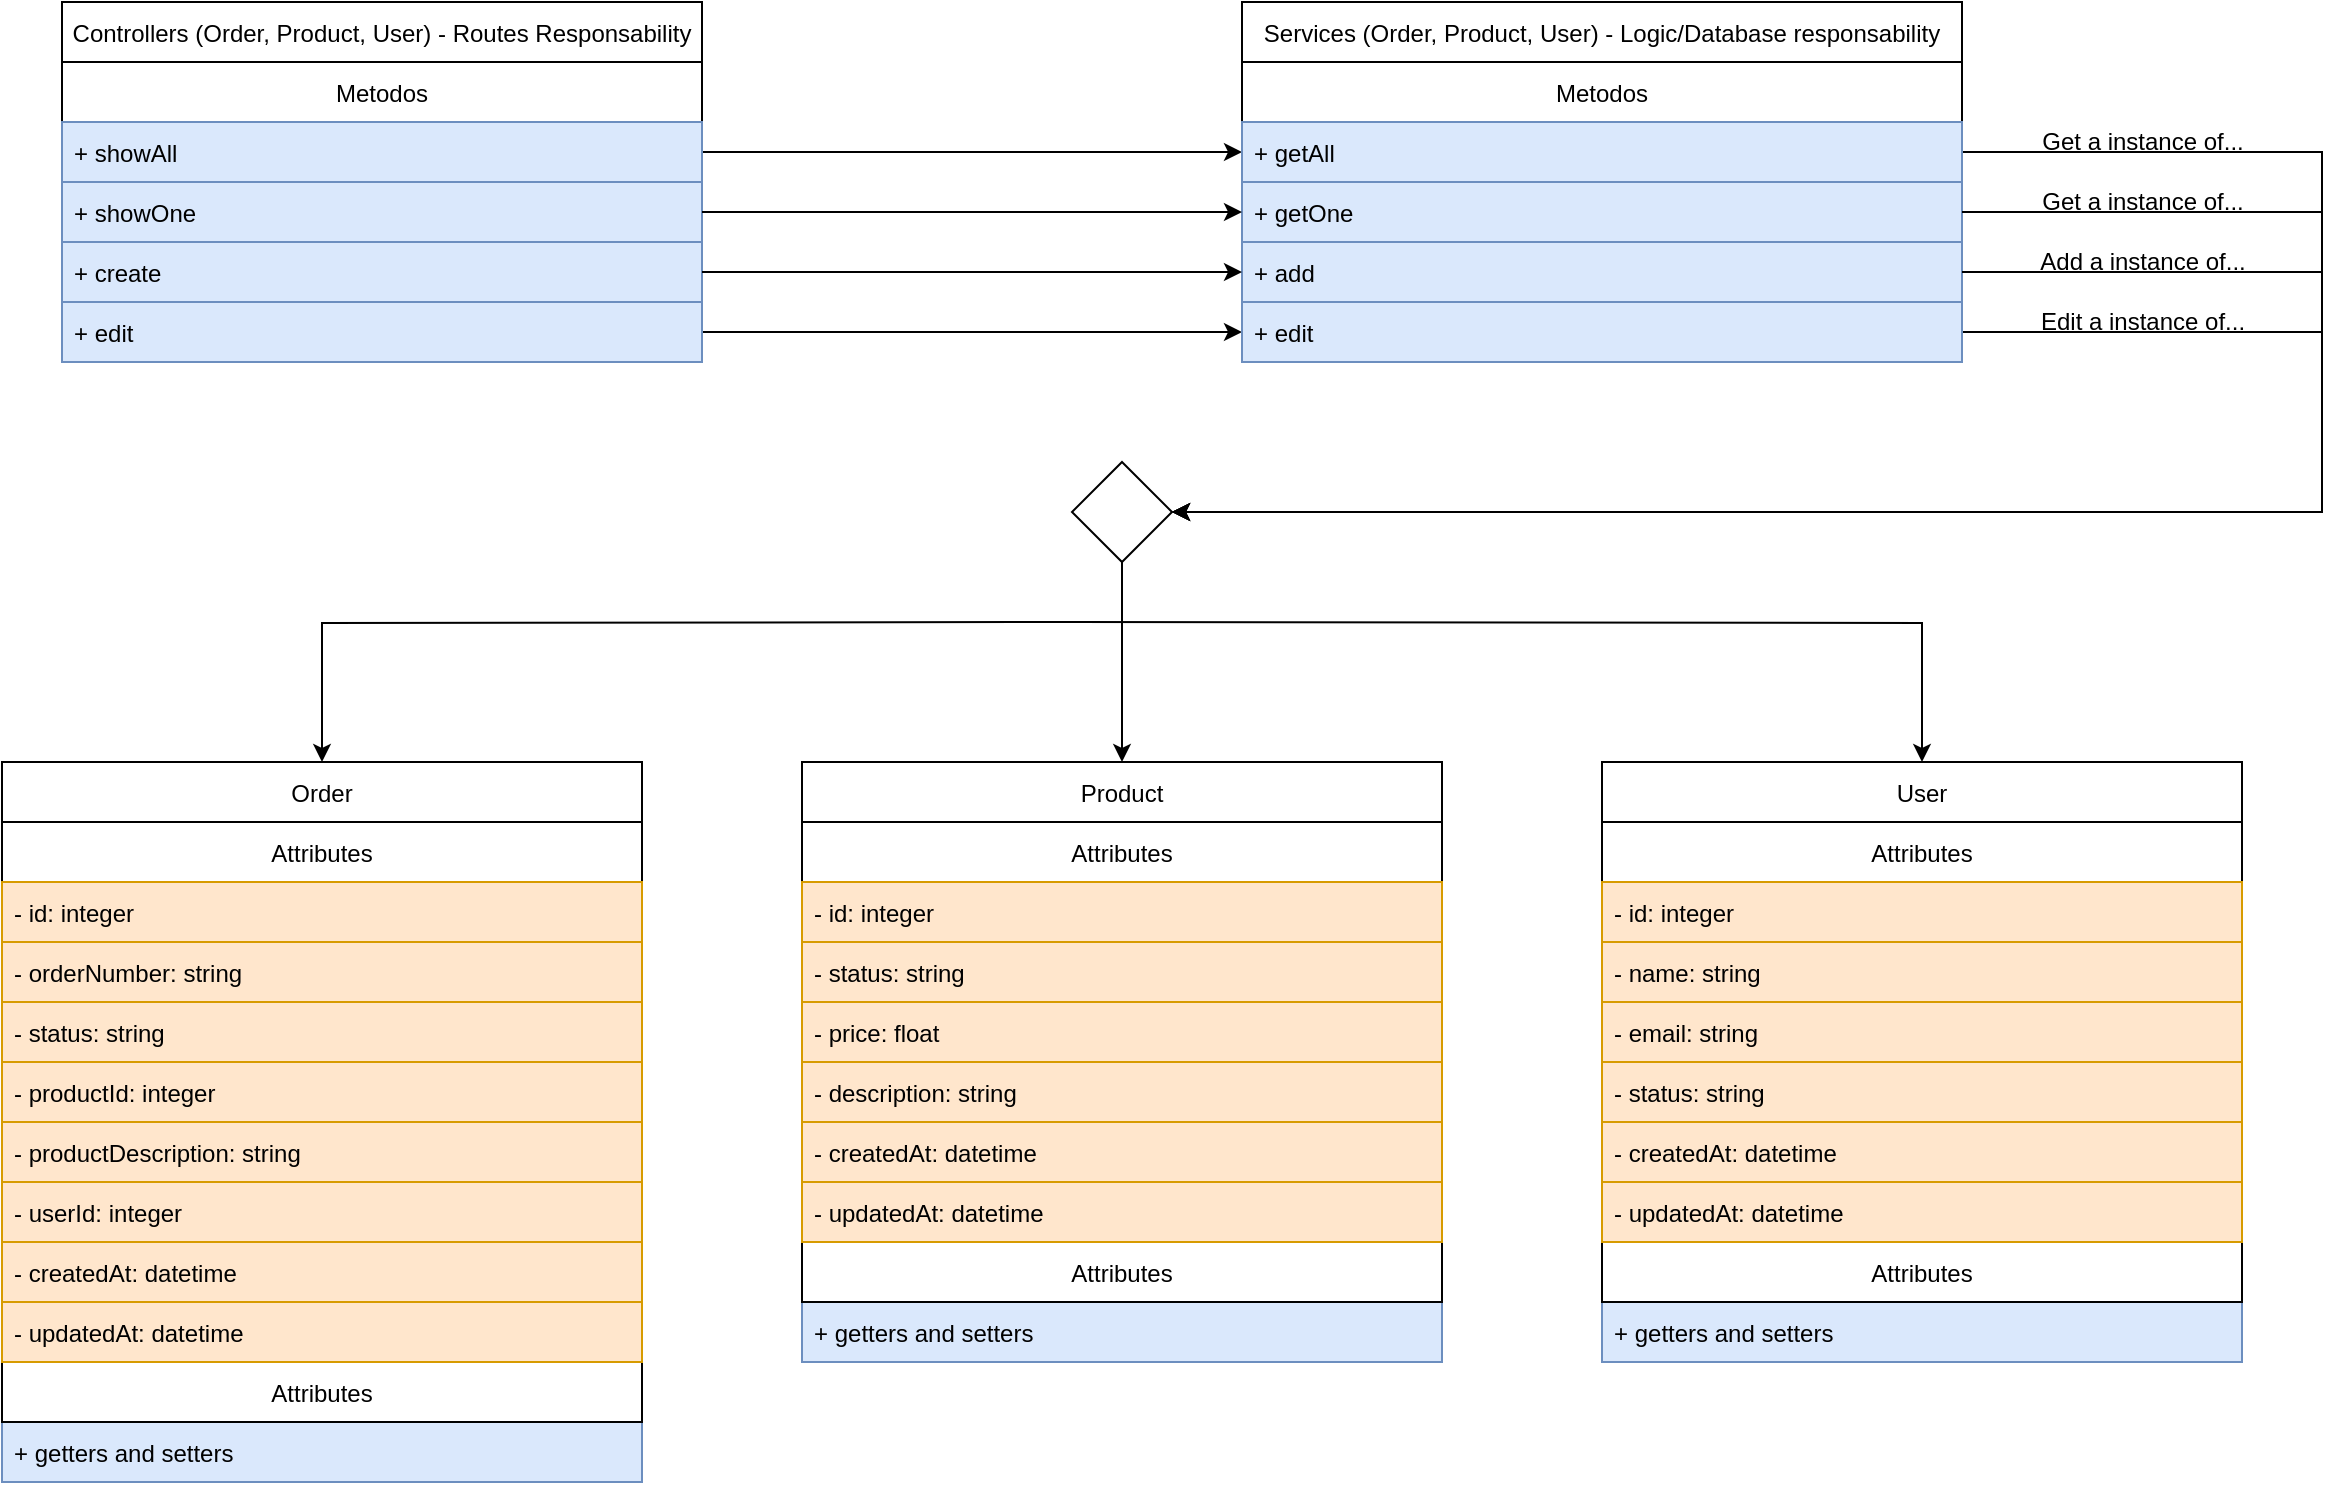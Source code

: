 <mxfile version="17.3.0" type="github"><diagram id="NjwotR1LPaBk0Te9oib_" name="Page-1"><mxGraphModel dx="2324" dy="2016" grid="1" gridSize="10" guides="1" tooltips="1" connect="1" arrows="1" fold="1" page="1" pageScale="1" pageWidth="827" pageHeight="1169" math="0" shadow="0"><root><mxCell id="0"/><mxCell id="1" parent="0"/><mxCell id="MldKvat55RZq5oezh6W1-20" style="edgeStyle=orthogonalEdgeStyle;rounded=0;orthogonalLoop=1;jettySize=auto;html=1;exitX=1;exitY=0.5;exitDx=0;exitDy=0;entryX=0;entryY=0.5;entryDx=0;entryDy=0;" edge="1" parent="1" source="MldKvat55RZq5oezh6W1-6" target="MldKvat55RZq5oezh6W1-14"><mxGeometry relative="1" as="geometry"/></mxCell><mxCell id="MldKvat55RZq5oezh6W1-6" value="Controllers (Order, Product, User) - Routes Responsability" style="swimlane;fontStyle=0;childLayout=stackLayout;horizontal=1;startSize=30;horizontalStack=0;resizeParent=1;resizeParentMax=0;resizeLast=0;collapsible=1;marginBottom=0;" vertex="1" parent="1"><mxGeometry x="-650" y="-60" width="320" height="150" as="geometry"/></mxCell><mxCell id="MldKvat55RZq5oezh6W1-7" value="Metodos" style="text;strokeColor=none;fillColor=none;align=center;verticalAlign=middle;spacingLeft=4;spacingRight=4;overflow=hidden;points=[[0,0.5],[1,0.5]];portConstraint=eastwest;rotatable=0;" vertex="1" parent="MldKvat55RZq5oezh6W1-6"><mxGeometry y="30" width="320" height="30" as="geometry"/></mxCell><mxCell id="MldKvat55RZq5oezh6W1-9" value="+ showAll" style="text;strokeColor=#6c8ebf;fillColor=#dae8fc;align=left;verticalAlign=middle;spacingLeft=4;spacingRight=4;overflow=hidden;points=[[0,0.5],[1,0.5]];portConstraint=eastwest;rotatable=0;shadow=0;perimeterSpacing=3;" vertex="1" parent="MldKvat55RZq5oezh6W1-6"><mxGeometry y="60" width="320" height="30" as="geometry"/></mxCell><mxCell id="MldKvat55RZq5oezh6W1-11" value="+ showOne" style="text;strokeColor=#6c8ebf;fillColor=#dae8fc;align=left;verticalAlign=middle;spacingLeft=4;spacingRight=4;overflow=hidden;points=[[0,0.5],[1,0.5]];portConstraint=eastwest;rotatable=0;" vertex="1" parent="MldKvat55RZq5oezh6W1-6"><mxGeometry y="90" width="320" height="30" as="geometry"/></mxCell><mxCell id="MldKvat55RZq5oezh6W1-12" value="+ create" style="text;strokeColor=#6c8ebf;fillColor=#dae8fc;align=left;verticalAlign=middle;spacingLeft=4;spacingRight=4;overflow=hidden;points=[[0,0.5],[1,0.5]];portConstraint=eastwest;rotatable=0;" vertex="1" parent="MldKvat55RZq5oezh6W1-6"><mxGeometry y="120" width="320" height="30" as="geometry"/></mxCell><mxCell id="MldKvat55RZq5oezh6W1-23" style="edgeStyle=orthogonalEdgeStyle;rounded=0;orthogonalLoop=1;jettySize=auto;html=1;exitX=1;exitY=0.5;exitDx=0;exitDy=0;entryX=0;entryY=0.5;entryDx=0;entryDy=0;" edge="1" parent="1" source="MldKvat55RZq5oezh6W1-13" target="MldKvat55RZq5oezh6W1-19"><mxGeometry relative="1" as="geometry"><Array as="points"><mxPoint x="-180" y="105"/><mxPoint x="-180" y="105"/></Array></mxGeometry></mxCell><mxCell id="MldKvat55RZq5oezh6W1-13" value="+ edit" style="text;strokeColor=#6c8ebf;fillColor=#dae8fc;align=left;verticalAlign=middle;spacingLeft=4;spacingRight=4;overflow=hidden;points=[[0,0.5],[1,0.5]];portConstraint=eastwest;rotatable=0;" vertex="1" parent="1"><mxGeometry x="-650" y="90" width="320" height="30" as="geometry"/></mxCell><mxCell id="MldKvat55RZq5oezh6W1-67" style="edgeStyle=orthogonalEdgeStyle;rounded=0;orthogonalLoop=1;jettySize=auto;html=1;exitX=1;exitY=0.5;exitDx=0;exitDy=0;entryX=1;entryY=0.5;entryDx=0;entryDy=0;" edge="1" parent="1" source="MldKvat55RZq5oezh6W1-14" target="MldKvat55RZq5oezh6W1-66"><mxGeometry relative="1" as="geometry"><Array as="points"><mxPoint x="480" y="15"/><mxPoint x="480" y="195"/></Array></mxGeometry></mxCell><mxCell id="MldKvat55RZq5oezh6W1-14" value="Services (Order, Product, User) - Logic/Database responsability" style="swimlane;fontStyle=0;childLayout=stackLayout;horizontal=1;startSize=30;horizontalStack=0;resizeParent=1;resizeParentMax=0;resizeLast=0;collapsible=1;marginBottom=0;" vertex="1" parent="1"><mxGeometry x="-60" y="-60" width="360" height="150" as="geometry"/></mxCell><mxCell id="MldKvat55RZq5oezh6W1-15" value="Metodos" style="text;strokeColor=none;fillColor=none;align=center;verticalAlign=middle;spacingLeft=4;spacingRight=4;overflow=hidden;points=[[0,0.5],[1,0.5]];portConstraint=eastwest;rotatable=0;" vertex="1" parent="MldKvat55RZq5oezh6W1-14"><mxGeometry y="30" width="360" height="30" as="geometry"/></mxCell><mxCell id="MldKvat55RZq5oezh6W1-16" value="+ getAll" style="text;strokeColor=#6c8ebf;fillColor=#dae8fc;align=left;verticalAlign=middle;spacingLeft=4;spacingRight=4;overflow=hidden;points=[[0,0.5],[1,0.5]];portConstraint=eastwest;rotatable=0;shadow=0;perimeterSpacing=3;" vertex="1" parent="MldKvat55RZq5oezh6W1-14"><mxGeometry y="60" width="360" height="30" as="geometry"/></mxCell><mxCell id="MldKvat55RZq5oezh6W1-17" value="+ getOne" style="text;strokeColor=#6c8ebf;fillColor=#dae8fc;align=left;verticalAlign=middle;spacingLeft=4;spacingRight=4;overflow=hidden;points=[[0,0.5],[1,0.5]];portConstraint=eastwest;rotatable=0;" vertex="1" parent="MldKvat55RZq5oezh6W1-14"><mxGeometry y="90" width="360" height="30" as="geometry"/></mxCell><mxCell id="MldKvat55RZq5oezh6W1-18" value="+ add" style="text;strokeColor=#6c8ebf;fillColor=#dae8fc;align=left;verticalAlign=middle;spacingLeft=4;spacingRight=4;overflow=hidden;points=[[0,0.5],[1,0.5]];portConstraint=eastwest;rotatable=0;" vertex="1" parent="MldKvat55RZq5oezh6W1-14"><mxGeometry y="120" width="360" height="30" as="geometry"/></mxCell><mxCell id="MldKvat55RZq5oezh6W1-70" style="edgeStyle=orthogonalEdgeStyle;rounded=0;orthogonalLoop=1;jettySize=auto;html=1;exitX=1;exitY=0.5;exitDx=0;exitDy=0;entryX=1;entryY=0.5;entryDx=0;entryDy=0;" edge="1" parent="1" source="MldKvat55RZq5oezh6W1-19" target="MldKvat55RZq5oezh6W1-66"><mxGeometry relative="1" as="geometry"><Array as="points"><mxPoint x="480" y="105"/><mxPoint x="480" y="195"/></Array></mxGeometry></mxCell><mxCell id="MldKvat55RZq5oezh6W1-19" value="+ edit" style="text;strokeColor=#6c8ebf;fillColor=#dae8fc;align=left;verticalAlign=middle;spacingLeft=4;spacingRight=4;overflow=hidden;points=[[0,0.5],[1,0.5]];portConstraint=eastwest;rotatable=0;" vertex="1" parent="1"><mxGeometry x="-60" y="90" width="360" height="30" as="geometry"/></mxCell><mxCell id="MldKvat55RZq5oezh6W1-21" style="edgeStyle=orthogonalEdgeStyle;rounded=0;orthogonalLoop=1;jettySize=auto;html=1;exitX=1;exitY=0.5;exitDx=0;exitDy=0;entryX=0;entryY=0.5;entryDx=0;entryDy=0;" edge="1" parent="1" source="MldKvat55RZq5oezh6W1-11" target="MldKvat55RZq5oezh6W1-17"><mxGeometry relative="1" as="geometry"><Array as="points"><mxPoint x="-140" y="45"/><mxPoint x="-140" y="45"/></Array></mxGeometry></mxCell><mxCell id="MldKvat55RZq5oezh6W1-22" style="edgeStyle=orthogonalEdgeStyle;rounded=0;orthogonalLoop=1;jettySize=auto;html=1;exitX=1;exitY=0.5;exitDx=0;exitDy=0;entryX=0;entryY=0.5;entryDx=0;entryDy=0;" edge="1" parent="1" source="MldKvat55RZq5oezh6W1-12" target="MldKvat55RZq5oezh6W1-18"><mxGeometry relative="1" as="geometry"><Array as="points"><mxPoint x="-190" y="75"/><mxPoint x="-190" y="75"/></Array></mxGeometry></mxCell><mxCell id="MldKvat55RZq5oezh6W1-26" value="Order" style="swimlane;fontStyle=0;childLayout=stackLayout;horizontal=1;startSize=30;horizontalStack=0;resizeParent=1;resizeParentMax=0;resizeLast=0;collapsible=1;marginBottom=0;" vertex="1" parent="1"><mxGeometry x="-680" y="320" width="320" height="60" as="geometry"/></mxCell><mxCell id="MldKvat55RZq5oezh6W1-27" value="Attributes" style="text;strokeColor=none;fillColor=none;align=center;verticalAlign=middle;spacingLeft=4;spacingRight=4;overflow=hidden;points=[[0,0.5],[1,0.5]];portConstraint=eastwest;rotatable=0;" vertex="1" parent="MldKvat55RZq5oezh6W1-26"><mxGeometry y="30" width="320" height="30" as="geometry"/></mxCell><mxCell id="MldKvat55RZq5oezh6W1-28" value="+ getters and setters" style="text;strokeColor=#6c8ebf;fillColor=#dae8fc;align=left;verticalAlign=middle;spacingLeft=4;spacingRight=4;overflow=hidden;points=[[0,0.5],[1,0.5]];portConstraint=eastwest;rotatable=0;shadow=0;perimeterSpacing=3;" vertex="1" parent="1"><mxGeometry x="-680" y="650" width="320" height="30" as="geometry"/></mxCell><mxCell id="MldKvat55RZq5oezh6W1-32" value="- productId: integer" style="text;strokeColor=#d79b00;fillColor=#ffe6cc;align=left;verticalAlign=middle;spacingLeft=4;spacingRight=4;overflow=hidden;points=[[0,0.5],[1,0.5]];portConstraint=eastwest;rotatable=0;" vertex="1" parent="1"><mxGeometry x="-680" y="470" width="320" height="30" as="geometry"/></mxCell><mxCell id="MldKvat55RZq5oezh6W1-33" value="- id: integer" style="text;strokeColor=#d79b00;fillColor=#ffe6cc;align=left;verticalAlign=middle;spacingLeft=4;spacingRight=4;overflow=hidden;points=[[0,0.5],[1,0.5]];portConstraint=eastwest;rotatable=0;shadow=0;perimeterSpacing=3;" vertex="1" parent="1"><mxGeometry x="-680" y="380" width="320" height="30" as="geometry"/></mxCell><mxCell id="MldKvat55RZq5oezh6W1-34" value="- status: string" style="text;strokeColor=#d79b00;fillColor=#ffe6cc;align=left;verticalAlign=middle;spacingLeft=4;spacingRight=4;overflow=hidden;points=[[0,0.5],[1,0.5]];portConstraint=eastwest;rotatable=0;" vertex="1" parent="1"><mxGeometry x="-680" y="440" width="320" height="30" as="geometry"/></mxCell><mxCell id="MldKvat55RZq5oezh6W1-35" value="- orderNumber: string" style="text;strokeColor=#d79b00;fillColor=#ffe6cc;align=left;verticalAlign=middle;spacingLeft=4;spacingRight=4;overflow=hidden;points=[[0,0.5],[1,0.5]];portConstraint=eastwest;rotatable=0;" vertex="1" parent="1"><mxGeometry x="-680" y="410" width="320" height="30" as="geometry"/></mxCell><mxCell id="MldKvat55RZq5oezh6W1-36" value="Attributes" style="text;align=center;verticalAlign=middle;spacingLeft=4;spacingRight=4;overflow=hidden;points=[[0,0.5],[1,0.5]];portConstraint=eastwest;rotatable=0;perimeterSpacing=2;strokeColor=default;" vertex="1" parent="1"><mxGeometry x="-680" y="620" width="320" height="30" as="geometry"/></mxCell><mxCell id="MldKvat55RZq5oezh6W1-37" value="- updatedAt: datetime" style="text;strokeColor=#d79b00;fillColor=#ffe6cc;align=left;verticalAlign=middle;spacingLeft=4;spacingRight=4;overflow=hidden;points=[[0,0.5],[1,0.5]];portConstraint=eastwest;rotatable=0;" vertex="1" parent="1"><mxGeometry x="-680" y="590" width="320" height="30" as="geometry"/></mxCell><mxCell id="MldKvat55RZq5oezh6W1-38" value="- productDescription: string" style="text;strokeColor=#d79b00;fillColor=#ffe6cc;align=left;verticalAlign=middle;spacingLeft=4;spacingRight=4;overflow=hidden;points=[[0,0.5],[1,0.5]];portConstraint=eastwest;rotatable=0;shadow=0;perimeterSpacing=3;" vertex="1" parent="1"><mxGeometry x="-680" y="500" width="320" height="30" as="geometry"/></mxCell><mxCell id="MldKvat55RZq5oezh6W1-39" value="- createdAt: datetime" style="text;strokeColor=#d79b00;fillColor=#ffe6cc;align=left;verticalAlign=middle;spacingLeft=4;spacingRight=4;overflow=hidden;points=[[0,0.5],[1,0.5]];portConstraint=eastwest;rotatable=0;" vertex="1" parent="1"><mxGeometry x="-680" y="560" width="320" height="30" as="geometry"/></mxCell><mxCell id="MldKvat55RZq5oezh6W1-40" value="- userId: integer" style="text;strokeColor=#d79b00;fillColor=#ffe6cc;align=left;verticalAlign=middle;spacingLeft=4;spacingRight=4;overflow=hidden;points=[[0,0.5],[1,0.5]];portConstraint=eastwest;rotatable=0;" vertex="1" parent="1"><mxGeometry x="-680" y="530" width="320" height="30" as="geometry"/></mxCell><mxCell id="MldKvat55RZq5oezh6W1-41" value="Product" style="swimlane;fontStyle=0;childLayout=stackLayout;horizontal=1;startSize=30;horizontalStack=0;resizeParent=1;resizeParentMax=0;resizeLast=0;collapsible=1;marginBottom=0;" vertex="1" parent="1"><mxGeometry x="-280" y="320" width="320" height="60" as="geometry"/></mxCell><mxCell id="MldKvat55RZq5oezh6W1-42" value="Attributes" style="text;strokeColor=none;fillColor=none;align=center;verticalAlign=middle;spacingLeft=4;spacingRight=4;overflow=hidden;points=[[0,0.5],[1,0.5]];portConstraint=eastwest;rotatable=0;" vertex="1" parent="MldKvat55RZq5oezh6W1-41"><mxGeometry y="30" width="320" height="30" as="geometry"/></mxCell><mxCell id="MldKvat55RZq5oezh6W1-43" value="+ getters and setters" style="text;strokeColor=#6c8ebf;fillColor=#dae8fc;align=left;verticalAlign=middle;spacingLeft=4;spacingRight=4;overflow=hidden;points=[[0,0.5],[1,0.5]];portConstraint=eastwest;rotatable=0;shadow=0;perimeterSpacing=3;" vertex="1" parent="1"><mxGeometry x="-280" y="590" width="320" height="30" as="geometry"/></mxCell><mxCell id="MldKvat55RZq5oezh6W1-44" value="- description: string" style="text;strokeColor=#d79b00;fillColor=#ffe6cc;align=left;verticalAlign=middle;spacingLeft=4;spacingRight=4;overflow=hidden;points=[[0,0.5],[1,0.5]];portConstraint=eastwest;rotatable=0;" vertex="1" parent="1"><mxGeometry x="-280" y="470" width="320" height="30" as="geometry"/></mxCell><mxCell id="MldKvat55RZq5oezh6W1-45" value="- id: integer" style="text;strokeColor=#d79b00;fillColor=#ffe6cc;align=left;verticalAlign=middle;spacingLeft=4;spacingRight=4;overflow=hidden;points=[[0,0.5],[1,0.5]];portConstraint=eastwest;rotatable=0;shadow=0;perimeterSpacing=3;" vertex="1" parent="1"><mxGeometry x="-280" y="380" width="320" height="30" as="geometry"/></mxCell><mxCell id="MldKvat55RZq5oezh6W1-47" value="- status: string" style="text;strokeColor=#d79b00;fillColor=#ffe6cc;align=left;verticalAlign=middle;spacingLeft=4;spacingRight=4;overflow=hidden;points=[[0,0.5],[1,0.5]];portConstraint=eastwest;rotatable=0;" vertex="1" parent="1"><mxGeometry x="-280" y="410" width="320" height="30" as="geometry"/></mxCell><mxCell id="MldKvat55RZq5oezh6W1-48" value="Attributes" style="text;align=center;verticalAlign=middle;spacingLeft=4;spacingRight=4;overflow=hidden;points=[[0,0.5],[1,0.5]];portConstraint=eastwest;rotatable=0;perimeterSpacing=2;strokeColor=default;" vertex="1" parent="1"><mxGeometry x="-280" y="560" width="320" height="30" as="geometry"/></mxCell><mxCell id="MldKvat55RZq5oezh6W1-49" value="- updatedAt: datetime" style="text;strokeColor=#d79b00;fillColor=#ffe6cc;align=left;verticalAlign=middle;spacingLeft=4;spacingRight=4;overflow=hidden;points=[[0,0.5],[1,0.5]];portConstraint=eastwest;rotatable=0;" vertex="1" parent="1"><mxGeometry x="-280" y="530" width="320" height="30" as="geometry"/></mxCell><mxCell id="MldKvat55RZq5oezh6W1-51" value="- createdAt: datetime" style="text;strokeColor=#d79b00;fillColor=#ffe6cc;align=left;verticalAlign=middle;spacingLeft=4;spacingRight=4;overflow=hidden;points=[[0,0.5],[1,0.5]];portConstraint=eastwest;rotatable=0;" vertex="1" parent="1"><mxGeometry x="-280" y="500" width="320" height="30" as="geometry"/></mxCell><mxCell id="MldKvat55RZq5oezh6W1-53" value="- price: float" style="text;strokeColor=#d79b00;fillColor=#ffe6cc;align=left;verticalAlign=middle;spacingLeft=4;spacingRight=4;overflow=hidden;points=[[0,0.5],[1,0.5]];portConstraint=eastwest;rotatable=0;" vertex="1" parent="1"><mxGeometry x="-280" y="440" width="320" height="30" as="geometry"/></mxCell><mxCell id="MldKvat55RZq5oezh6W1-54" value="User" style="swimlane;fontStyle=0;childLayout=stackLayout;horizontal=1;startSize=30;horizontalStack=0;resizeParent=1;resizeParentMax=0;resizeLast=0;collapsible=1;marginBottom=0;" vertex="1" parent="1"><mxGeometry x="120" y="320" width="320" height="60" as="geometry"/></mxCell><mxCell id="MldKvat55RZq5oezh6W1-55" value="Attributes" style="text;strokeColor=none;fillColor=none;align=center;verticalAlign=middle;spacingLeft=4;spacingRight=4;overflow=hidden;points=[[0,0.5],[1,0.5]];portConstraint=eastwest;rotatable=0;" vertex="1" parent="MldKvat55RZq5oezh6W1-54"><mxGeometry y="30" width="320" height="30" as="geometry"/></mxCell><mxCell id="MldKvat55RZq5oezh6W1-56" value="+ getters and setters" style="text;strokeColor=#6c8ebf;fillColor=#dae8fc;align=left;verticalAlign=middle;spacingLeft=4;spacingRight=4;overflow=hidden;points=[[0,0.5],[1,0.5]];portConstraint=eastwest;rotatable=0;shadow=0;perimeterSpacing=3;" vertex="1" parent="1"><mxGeometry x="120" y="590" width="320" height="30" as="geometry"/></mxCell><mxCell id="MldKvat55RZq5oezh6W1-57" value="- status: string" style="text;strokeColor=#d79b00;fillColor=#ffe6cc;align=left;verticalAlign=middle;spacingLeft=4;spacingRight=4;overflow=hidden;points=[[0,0.5],[1,0.5]];portConstraint=eastwest;rotatable=0;" vertex="1" parent="1"><mxGeometry x="120" y="470" width="320" height="30" as="geometry"/></mxCell><mxCell id="MldKvat55RZq5oezh6W1-58" value="- id: integer" style="text;strokeColor=#d79b00;fillColor=#ffe6cc;align=left;verticalAlign=middle;spacingLeft=4;spacingRight=4;overflow=hidden;points=[[0,0.5],[1,0.5]];portConstraint=eastwest;rotatable=0;shadow=0;perimeterSpacing=3;" vertex="1" parent="1"><mxGeometry x="120" y="380" width="320" height="30" as="geometry"/></mxCell><mxCell id="MldKvat55RZq5oezh6W1-59" value="- name: string" style="text;strokeColor=#d79b00;fillColor=#ffe6cc;align=left;verticalAlign=middle;spacingLeft=4;spacingRight=4;overflow=hidden;points=[[0,0.5],[1,0.5]];portConstraint=eastwest;rotatable=0;" vertex="1" parent="1"><mxGeometry x="120" y="410" width="320" height="30" as="geometry"/></mxCell><mxCell id="MldKvat55RZq5oezh6W1-60" value="Attributes" style="text;align=center;verticalAlign=middle;spacingLeft=4;spacingRight=4;overflow=hidden;points=[[0,0.5],[1,0.5]];portConstraint=eastwest;rotatable=0;perimeterSpacing=2;strokeColor=default;" vertex="1" parent="1"><mxGeometry x="120" y="560" width="320" height="30" as="geometry"/></mxCell><mxCell id="MldKvat55RZq5oezh6W1-61" value="- updatedAt: datetime" style="text;strokeColor=#d79b00;fillColor=#ffe6cc;align=left;verticalAlign=middle;spacingLeft=4;spacingRight=4;overflow=hidden;points=[[0,0.5],[1,0.5]];portConstraint=eastwest;rotatable=0;" vertex="1" parent="1"><mxGeometry x="120" y="530" width="320" height="30" as="geometry"/></mxCell><mxCell id="MldKvat55RZq5oezh6W1-62" value="- createdAt: datetime" style="text;strokeColor=#d79b00;fillColor=#ffe6cc;align=left;verticalAlign=middle;spacingLeft=4;spacingRight=4;overflow=hidden;points=[[0,0.5],[1,0.5]];portConstraint=eastwest;rotatable=0;" vertex="1" parent="1"><mxGeometry x="120" y="500" width="320" height="30" as="geometry"/></mxCell><mxCell id="MldKvat55RZq5oezh6W1-63" value="- email: string" style="text;strokeColor=#d79b00;fillColor=#ffe6cc;align=left;verticalAlign=middle;spacingLeft=4;spacingRight=4;overflow=hidden;points=[[0,0.5],[1,0.5]];portConstraint=eastwest;rotatable=0;" vertex="1" parent="1"><mxGeometry x="120" y="440" width="320" height="30" as="geometry"/></mxCell><mxCell id="MldKvat55RZq5oezh6W1-71" style="edgeStyle=orthogonalEdgeStyle;rounded=0;orthogonalLoop=1;jettySize=auto;html=1;exitX=0.5;exitY=1;exitDx=0;exitDy=0;" edge="1" parent="1" target="MldKvat55RZq5oezh6W1-26"><mxGeometry relative="1" as="geometry"><mxPoint x="-145" y="250" as="sourcePoint"/></mxGeometry></mxCell><mxCell id="MldKvat55RZq5oezh6W1-72" style="edgeStyle=orthogonalEdgeStyle;rounded=0;orthogonalLoop=1;jettySize=auto;html=1;entryX=0.5;entryY=0;entryDx=0;entryDy=0;exitX=0.5;exitY=1;exitDx=0;exitDy=0;" edge="1" parent="1" source="MldKvat55RZq5oezh6W1-66" target="MldKvat55RZq5oezh6W1-41"><mxGeometry relative="1" as="geometry"><mxPoint x="-120" y="250" as="sourcePoint"/></mxGeometry></mxCell><mxCell id="MldKvat55RZq5oezh6W1-73" style="edgeStyle=orthogonalEdgeStyle;rounded=0;orthogonalLoop=1;jettySize=auto;html=1;exitX=0.5;exitY=1;exitDx=0;exitDy=0;" edge="1" parent="1" target="MldKvat55RZq5oezh6W1-54"><mxGeometry relative="1" as="geometry"><mxPoint x="-145" y="250" as="sourcePoint"/></mxGeometry></mxCell><mxCell id="MldKvat55RZq5oezh6W1-66" value="" style="rhombus;whiteSpace=wrap;html=1;shadow=0;strokeColor=default;" vertex="1" parent="1"><mxGeometry x="-145" y="170" width="50" height="50" as="geometry"/></mxCell><mxCell id="MldKvat55RZq5oezh6W1-68" style="edgeStyle=orthogonalEdgeStyle;rounded=0;orthogonalLoop=1;jettySize=auto;html=1;exitX=1;exitY=0.5;exitDx=0;exitDy=0;entryX=1;entryY=0.5;entryDx=0;entryDy=0;" edge="1" parent="1" source="MldKvat55RZq5oezh6W1-17" target="MldKvat55RZq5oezh6W1-66"><mxGeometry relative="1" as="geometry"><Array as="points"><mxPoint x="480" y="45"/><mxPoint x="480" y="195"/></Array></mxGeometry></mxCell><mxCell id="MldKvat55RZq5oezh6W1-69" style="edgeStyle=orthogonalEdgeStyle;rounded=0;orthogonalLoop=1;jettySize=auto;html=1;exitX=1;exitY=0.5;exitDx=0;exitDy=0;entryX=1;entryY=0.5;entryDx=0;entryDy=0;" edge="1" parent="1" source="MldKvat55RZq5oezh6W1-18" target="MldKvat55RZq5oezh6W1-66"><mxGeometry relative="1" as="geometry"><Array as="points"><mxPoint x="480" y="75"/><mxPoint x="480" y="195"/></Array></mxGeometry></mxCell><mxCell id="MldKvat55RZq5oezh6W1-75" value="Get a instance of..." style="text;html=1;align=center;verticalAlign=middle;resizable=0;points=[];autosize=1;strokeColor=none;fillColor=none;" vertex="1" parent="1"><mxGeometry x="330" width="120" height="20" as="geometry"/></mxCell><mxCell id="MldKvat55RZq5oezh6W1-77" value="Get a instance of..." style="text;html=1;align=center;verticalAlign=middle;resizable=0;points=[];autosize=1;strokeColor=none;fillColor=none;" vertex="1" parent="1"><mxGeometry x="330" y="30" width="120" height="20" as="geometry"/></mxCell><mxCell id="MldKvat55RZq5oezh6W1-78" value="Add a instance of..." style="text;html=1;align=center;verticalAlign=middle;resizable=0;points=[];autosize=1;strokeColor=none;fillColor=none;" vertex="1" parent="1"><mxGeometry x="330" y="60" width="120" height="20" as="geometry"/></mxCell><mxCell id="MldKvat55RZq5oezh6W1-79" value="Edit a instance of..." style="text;html=1;align=center;verticalAlign=middle;resizable=0;points=[];autosize=1;strokeColor=none;fillColor=none;" vertex="1" parent="1"><mxGeometry x="330" y="90" width="120" height="20" as="geometry"/></mxCell></root></mxGraphModel></diagram></mxfile>
